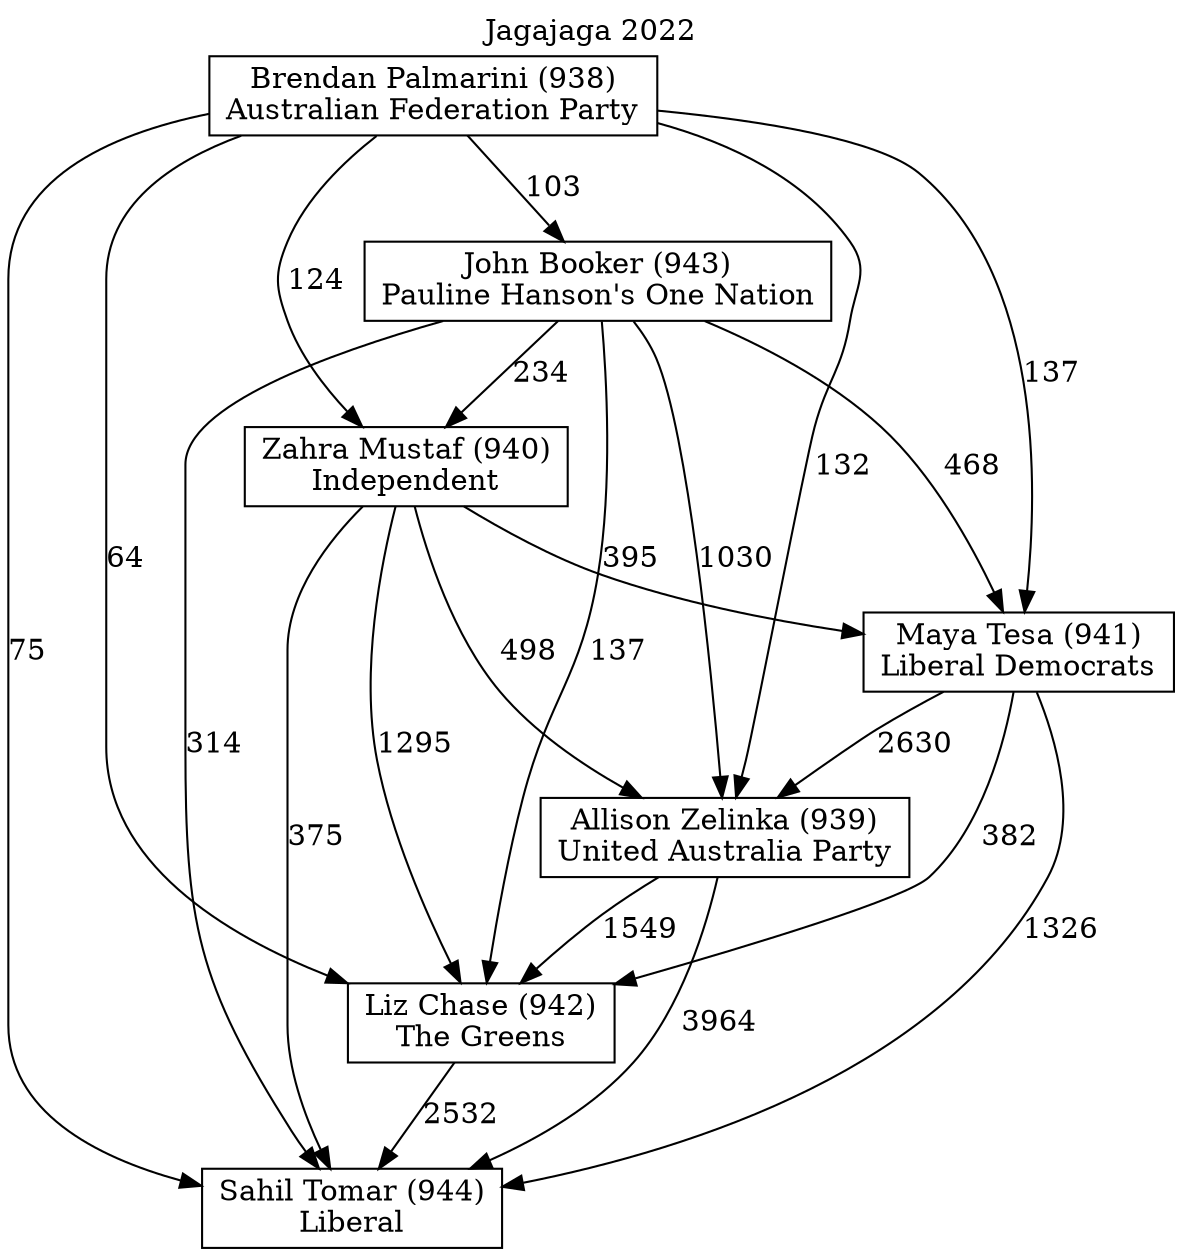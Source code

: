 // House preference flow
digraph "Sahil Tomar (944)_Jagajaga_2022" {
	graph [label="Jagajaga 2022" labelloc=t mclimit=10]
	node [shape=box]
	"Sahil Tomar (944)" [label="Sahil Tomar (944)
Liberal"]
	"Liz Chase (942)" [label="Liz Chase (942)
The Greens"]
	"Allison Zelinka (939)" [label="Allison Zelinka (939)
United Australia Party"]
	"Maya Tesa (941)" [label="Maya Tesa (941)
Liberal Democrats"]
	"Zahra Mustaf (940)" [label="Zahra Mustaf (940)
Independent"]
	"John Booker (943)" [label="John Booker (943)
Pauline Hanson's One Nation"]
	"Brendan Palmarini (938)" [label="Brendan Palmarini (938)
Australian Federation Party"]
	"Liz Chase (942)" -> "Sahil Tomar (944)" [label=2532]
	"Allison Zelinka (939)" -> "Liz Chase (942)" [label=1549]
	"Maya Tesa (941)" -> "Allison Zelinka (939)" [label=2630]
	"Zahra Mustaf (940)" -> "Maya Tesa (941)" [label=395]
	"John Booker (943)" -> "Zahra Mustaf (940)" [label=234]
	"Brendan Palmarini (938)" -> "John Booker (943)" [label=103]
	"Allison Zelinka (939)" -> "Sahil Tomar (944)" [label=3964]
	"Maya Tesa (941)" -> "Sahil Tomar (944)" [label=1326]
	"Zahra Mustaf (940)" -> "Sahil Tomar (944)" [label=375]
	"John Booker (943)" -> "Sahil Tomar (944)" [label=314]
	"Brendan Palmarini (938)" -> "Sahil Tomar (944)" [label=75]
	"Brendan Palmarini (938)" -> "Zahra Mustaf (940)" [label=124]
	"John Booker (943)" -> "Maya Tesa (941)" [label=468]
	"Brendan Palmarini (938)" -> "Maya Tesa (941)" [label=137]
	"Zahra Mustaf (940)" -> "Allison Zelinka (939)" [label=498]
	"John Booker (943)" -> "Allison Zelinka (939)" [label=1030]
	"Brendan Palmarini (938)" -> "Allison Zelinka (939)" [label=132]
	"Maya Tesa (941)" -> "Liz Chase (942)" [label=382]
	"Zahra Mustaf (940)" -> "Liz Chase (942)" [label=1295]
	"John Booker (943)" -> "Liz Chase (942)" [label=137]
	"Brendan Palmarini (938)" -> "Liz Chase (942)" [label=64]
}

